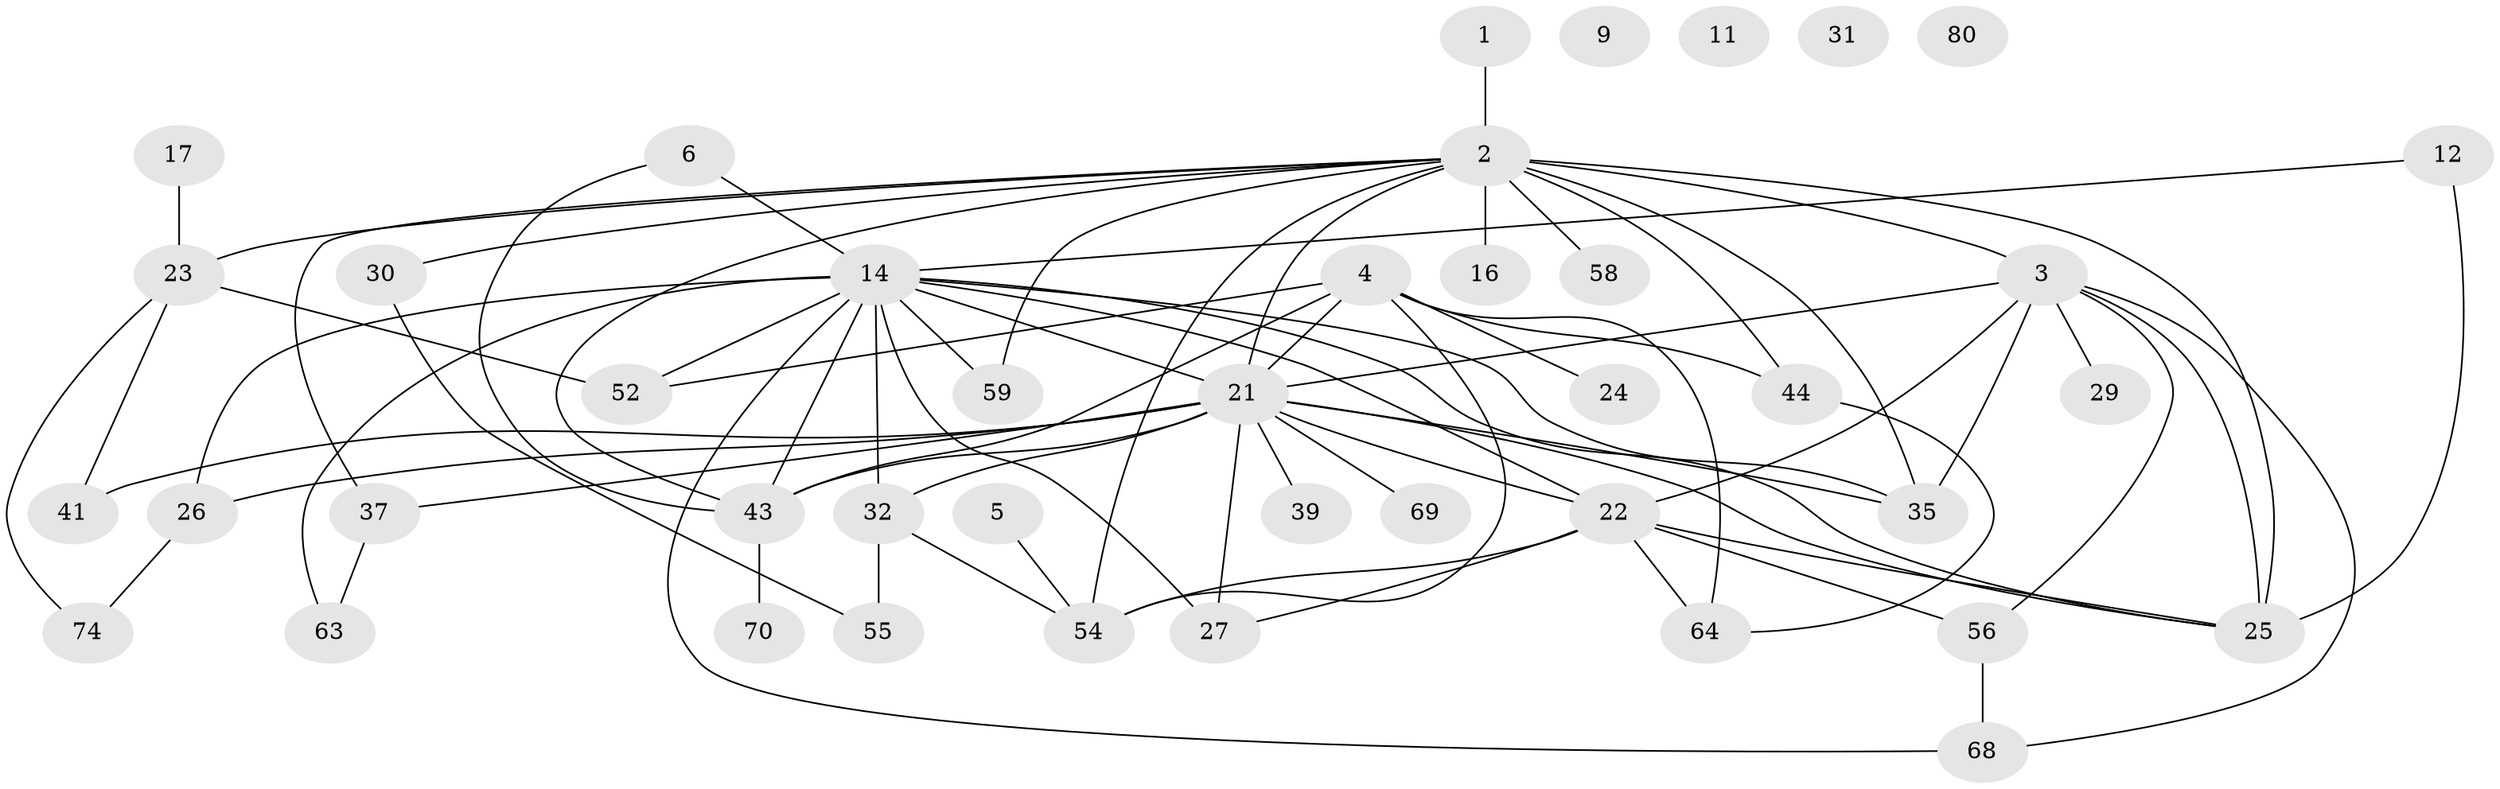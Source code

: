 // original degree distribution, {1: 0.17857142857142858, 9: 0.011904761904761904, 7: 0.047619047619047616, 3: 0.2261904761904762, 2: 0.21428571428571427, 6: 0.05952380952380952, 8: 0.023809523809523808, 0: 0.047619047619047616, 5: 0.05952380952380952, 4: 0.13095238095238096}
// Generated by graph-tools (version 1.1) at 2025/16/03/04/25 18:16:30]
// undirected, 42 vertices, 73 edges
graph export_dot {
graph [start="1"]
  node [color=gray90,style=filled];
  1;
  2 [super="+73+47+83+7+38"];
  3 [super="+28+81+53+51"];
  4 [super="+10+34+19"];
  5;
  6;
  9;
  11;
  12;
  14 [super="+18"];
  16;
  17 [super="+75"];
  21 [super="+79+40"];
  22 [super="+50+45"];
  23 [super="+61"];
  24 [super="+71"];
  25 [super="+76"];
  26 [super="+65"];
  27 [super="+57"];
  29;
  30;
  31;
  32 [super="+33"];
  35 [super="+62"];
  37;
  39 [super="+60"];
  41 [super="+46"];
  43 [super="+66"];
  44;
  52;
  54;
  55;
  56 [super="+67"];
  58;
  59;
  63;
  64;
  68;
  69;
  70;
  74;
  80;
  1 -- 2;
  2 -- 16;
  2 -- 37;
  2 -- 44;
  2 -- 3 [weight=4];
  2 -- 43 [weight=2];
  2 -- 35 [weight=2];
  2 -- 25 [weight=2];
  2 -- 21;
  2 -- 54 [weight=2];
  2 -- 23;
  2 -- 58;
  2 -- 59;
  2 -- 30 [weight=2];
  3 -- 21;
  3 -- 56;
  3 -- 22;
  3 -- 35;
  3 -- 68;
  3 -- 29;
  3 -- 25;
  4 -- 64;
  4 -- 43;
  4 -- 52;
  4 -- 21;
  4 -- 54;
  4 -- 24;
  4 -- 44;
  5 -- 54;
  6 -- 43;
  6 -- 14;
  12 -- 25 [weight=2];
  12 -- 14;
  14 -- 59;
  14 -- 21;
  14 -- 32;
  14 -- 35;
  14 -- 68;
  14 -- 43;
  14 -- 52;
  14 -- 63;
  14 -- 25;
  14 -- 27;
  14 -- 22;
  14 -- 26;
  17 -- 23;
  21 -- 26 [weight=2];
  21 -- 37;
  21 -- 22;
  21 -- 69;
  21 -- 27 [weight=2];
  21 -- 43;
  21 -- 32;
  21 -- 35;
  21 -- 41;
  21 -- 25;
  21 -- 39;
  22 -- 25 [weight=2];
  22 -- 64;
  22 -- 54;
  22 -- 27;
  22 -- 56;
  23 -- 52;
  23 -- 41;
  23 -- 74;
  26 -- 74;
  30 -- 55;
  32 -- 54;
  32 -- 55;
  37 -- 63;
  43 -- 70;
  44 -- 64;
  56 -- 68;
}
